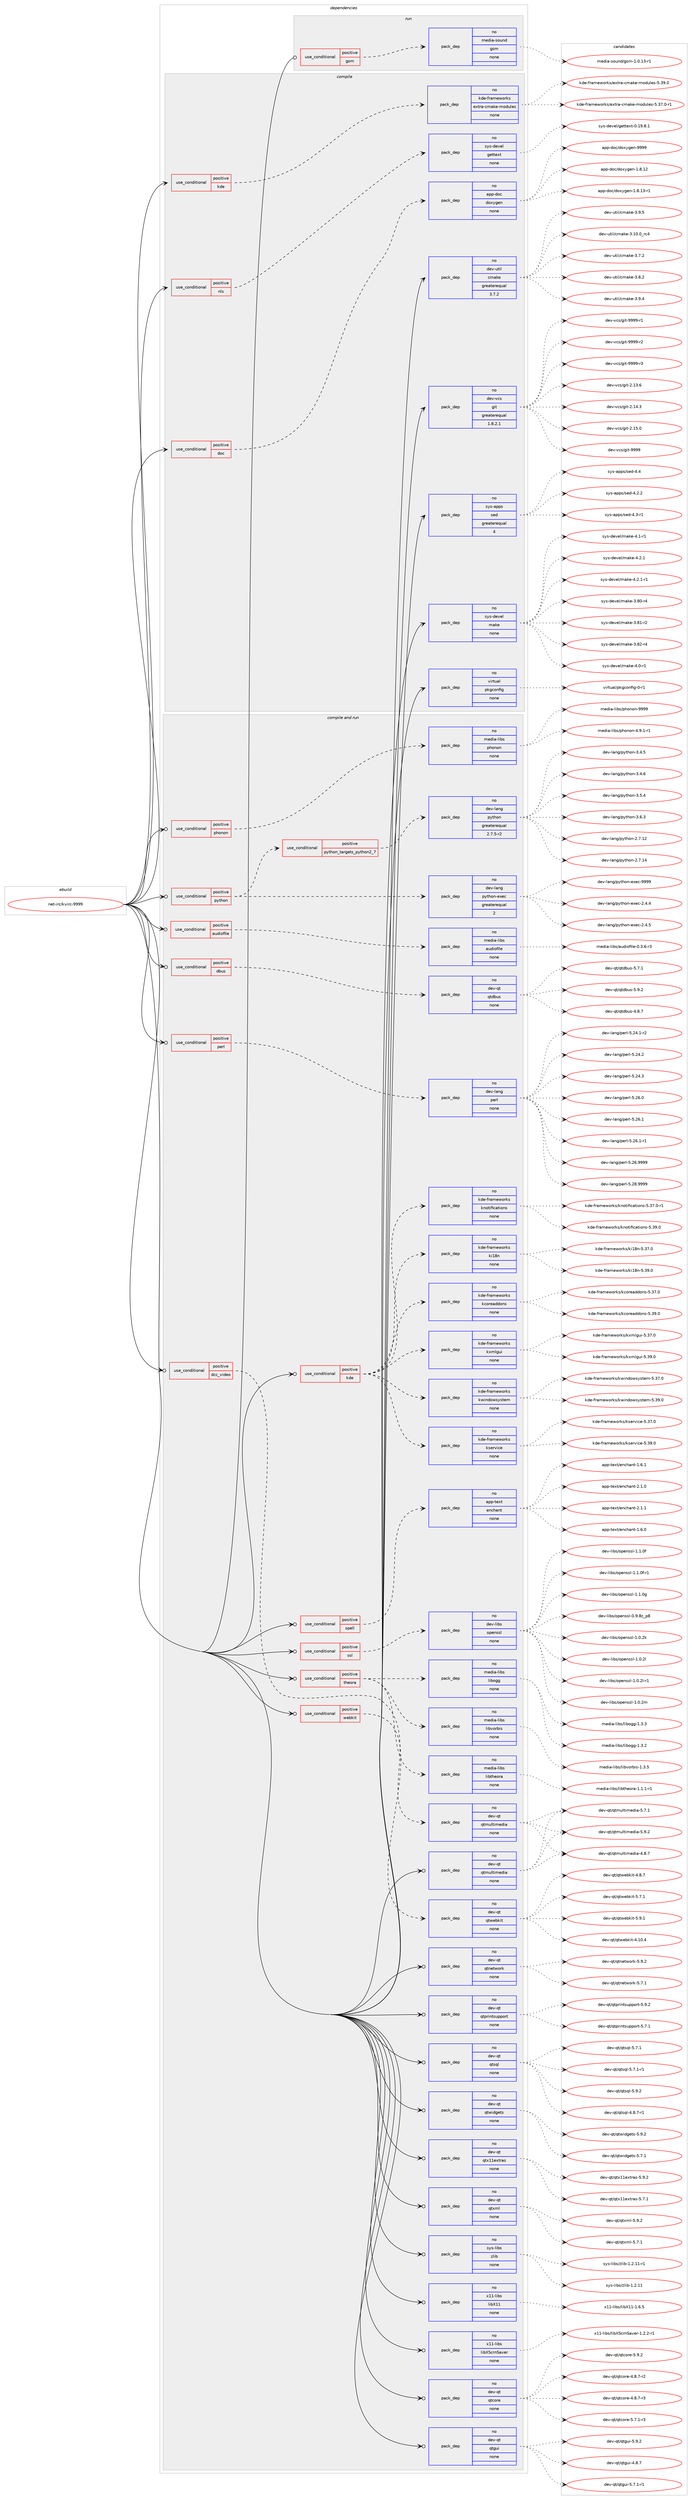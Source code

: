 digraph prolog {

# *************
# Graph options
# *************

newrank=true;
concentrate=true;
compound=true;
graph [rankdir=LR,fontname=Helvetica,fontsize=10,ranksep=1.5];#, ranksep=2.5, nodesep=0.2];
edge  [arrowhead=vee];
node  [fontname=Helvetica,fontsize=10];

# **********
# The ebuild
# **********

subgraph cluster_leftcol {
color=gray;
rank=same;
label=<<i>ebuild</i>>;
id [label="net-irc/kvirc-9999", color=red, width=4, href="../net-irc/kvirc-9999.svg"];
}

# ****************
# The dependencies
# ****************

subgraph cluster_midcol {
color=gray;
label=<<i>dependencies</i>>;
subgraph cluster_compile {
fillcolor="#eeeeee";
style=filled;
label=<<i>compile</i>>;
subgraph cond102523 {
dependency414585 [label=<<TABLE BORDER="0" CELLBORDER="1" CELLSPACING="0" CELLPADDING="4"><TR><TD ROWSPAN="3" CELLPADDING="10">use_conditional</TD></TR><TR><TD>positive</TD></TR><TR><TD>doc</TD></TR></TABLE>>, shape=none, color=red];
subgraph pack305174 {
dependency414586 [label=<<TABLE BORDER="0" CELLBORDER="1" CELLSPACING="0" CELLPADDING="4" WIDTH="220"><TR><TD ROWSPAN="6" CELLPADDING="30">pack_dep</TD></TR><TR><TD WIDTH="110">no</TD></TR><TR><TD>app-doc</TD></TR><TR><TD>doxygen</TD></TR><TR><TD>none</TD></TR><TR><TD></TD></TR></TABLE>>, shape=none, color=blue];
}
dependency414585:e -> dependency414586:w [weight=20,style="dashed",arrowhead="vee"];
}
id:e -> dependency414585:w [weight=20,style="solid",arrowhead="vee"];
subgraph cond102524 {
dependency414587 [label=<<TABLE BORDER="0" CELLBORDER="1" CELLSPACING="0" CELLPADDING="4"><TR><TD ROWSPAN="3" CELLPADDING="10">use_conditional</TD></TR><TR><TD>positive</TD></TR><TR><TD>kde</TD></TR></TABLE>>, shape=none, color=red];
subgraph pack305175 {
dependency414588 [label=<<TABLE BORDER="0" CELLBORDER="1" CELLSPACING="0" CELLPADDING="4" WIDTH="220"><TR><TD ROWSPAN="6" CELLPADDING="30">pack_dep</TD></TR><TR><TD WIDTH="110">no</TD></TR><TR><TD>kde-frameworks</TD></TR><TR><TD>extra-cmake-modules</TD></TR><TR><TD>none</TD></TR><TR><TD></TD></TR></TABLE>>, shape=none, color=blue];
}
dependency414587:e -> dependency414588:w [weight=20,style="dashed",arrowhead="vee"];
}
id:e -> dependency414587:w [weight=20,style="solid",arrowhead="vee"];
subgraph cond102525 {
dependency414589 [label=<<TABLE BORDER="0" CELLBORDER="1" CELLSPACING="0" CELLPADDING="4"><TR><TD ROWSPAN="3" CELLPADDING="10">use_conditional</TD></TR><TR><TD>positive</TD></TR><TR><TD>nls</TD></TR></TABLE>>, shape=none, color=red];
subgraph pack305176 {
dependency414590 [label=<<TABLE BORDER="0" CELLBORDER="1" CELLSPACING="0" CELLPADDING="4" WIDTH="220"><TR><TD ROWSPAN="6" CELLPADDING="30">pack_dep</TD></TR><TR><TD WIDTH="110">no</TD></TR><TR><TD>sys-devel</TD></TR><TR><TD>gettext</TD></TR><TR><TD>none</TD></TR><TR><TD></TD></TR></TABLE>>, shape=none, color=blue];
}
dependency414589:e -> dependency414590:w [weight=20,style="dashed",arrowhead="vee"];
}
id:e -> dependency414589:w [weight=20,style="solid",arrowhead="vee"];
subgraph pack305177 {
dependency414591 [label=<<TABLE BORDER="0" CELLBORDER="1" CELLSPACING="0" CELLPADDING="4" WIDTH="220"><TR><TD ROWSPAN="6" CELLPADDING="30">pack_dep</TD></TR><TR><TD WIDTH="110">no</TD></TR><TR><TD>dev-util</TD></TR><TR><TD>cmake</TD></TR><TR><TD>greaterequal</TD></TR><TR><TD>3.7.2</TD></TR></TABLE>>, shape=none, color=blue];
}
id:e -> dependency414591:w [weight=20,style="solid",arrowhead="vee"];
subgraph pack305178 {
dependency414592 [label=<<TABLE BORDER="0" CELLBORDER="1" CELLSPACING="0" CELLPADDING="4" WIDTH="220"><TR><TD ROWSPAN="6" CELLPADDING="30">pack_dep</TD></TR><TR><TD WIDTH="110">no</TD></TR><TR><TD>dev-vcs</TD></TR><TR><TD>git</TD></TR><TR><TD>greaterequal</TD></TR><TR><TD>1.8.2.1</TD></TR></TABLE>>, shape=none, color=blue];
}
id:e -> dependency414592:w [weight=20,style="solid",arrowhead="vee"];
subgraph pack305179 {
dependency414593 [label=<<TABLE BORDER="0" CELLBORDER="1" CELLSPACING="0" CELLPADDING="4" WIDTH="220"><TR><TD ROWSPAN="6" CELLPADDING="30">pack_dep</TD></TR><TR><TD WIDTH="110">no</TD></TR><TR><TD>sys-apps</TD></TR><TR><TD>sed</TD></TR><TR><TD>greaterequal</TD></TR><TR><TD>4</TD></TR></TABLE>>, shape=none, color=blue];
}
id:e -> dependency414593:w [weight=20,style="solid",arrowhead="vee"];
subgraph pack305180 {
dependency414594 [label=<<TABLE BORDER="0" CELLBORDER="1" CELLSPACING="0" CELLPADDING="4" WIDTH="220"><TR><TD ROWSPAN="6" CELLPADDING="30">pack_dep</TD></TR><TR><TD WIDTH="110">no</TD></TR><TR><TD>sys-devel</TD></TR><TR><TD>make</TD></TR><TR><TD>none</TD></TR><TR><TD></TD></TR></TABLE>>, shape=none, color=blue];
}
id:e -> dependency414594:w [weight=20,style="solid",arrowhead="vee"];
subgraph pack305181 {
dependency414595 [label=<<TABLE BORDER="0" CELLBORDER="1" CELLSPACING="0" CELLPADDING="4" WIDTH="220"><TR><TD ROWSPAN="6" CELLPADDING="30">pack_dep</TD></TR><TR><TD WIDTH="110">no</TD></TR><TR><TD>virtual</TD></TR><TR><TD>pkgconfig</TD></TR><TR><TD>none</TD></TR><TR><TD></TD></TR></TABLE>>, shape=none, color=blue];
}
id:e -> dependency414595:w [weight=20,style="solid",arrowhead="vee"];
}
subgraph cluster_compileandrun {
fillcolor="#eeeeee";
style=filled;
label=<<i>compile and run</i>>;
subgraph cond102526 {
dependency414596 [label=<<TABLE BORDER="0" CELLBORDER="1" CELLSPACING="0" CELLPADDING="4"><TR><TD ROWSPAN="3" CELLPADDING="10">use_conditional</TD></TR><TR><TD>positive</TD></TR><TR><TD>audiofile</TD></TR></TABLE>>, shape=none, color=red];
subgraph pack305182 {
dependency414597 [label=<<TABLE BORDER="0" CELLBORDER="1" CELLSPACING="0" CELLPADDING="4" WIDTH="220"><TR><TD ROWSPAN="6" CELLPADDING="30">pack_dep</TD></TR><TR><TD WIDTH="110">no</TD></TR><TR><TD>media-libs</TD></TR><TR><TD>audiofile</TD></TR><TR><TD>none</TD></TR><TR><TD></TD></TR></TABLE>>, shape=none, color=blue];
}
dependency414596:e -> dependency414597:w [weight=20,style="dashed",arrowhead="vee"];
}
id:e -> dependency414596:w [weight=20,style="solid",arrowhead="odotvee"];
subgraph cond102527 {
dependency414598 [label=<<TABLE BORDER="0" CELLBORDER="1" CELLSPACING="0" CELLPADDING="4"><TR><TD ROWSPAN="3" CELLPADDING="10">use_conditional</TD></TR><TR><TD>positive</TD></TR><TR><TD>dbus</TD></TR></TABLE>>, shape=none, color=red];
subgraph pack305183 {
dependency414599 [label=<<TABLE BORDER="0" CELLBORDER="1" CELLSPACING="0" CELLPADDING="4" WIDTH="220"><TR><TD ROWSPAN="6" CELLPADDING="30">pack_dep</TD></TR><TR><TD WIDTH="110">no</TD></TR><TR><TD>dev-qt</TD></TR><TR><TD>qtdbus</TD></TR><TR><TD>none</TD></TR><TR><TD></TD></TR></TABLE>>, shape=none, color=blue];
}
dependency414598:e -> dependency414599:w [weight=20,style="dashed",arrowhead="vee"];
}
id:e -> dependency414598:w [weight=20,style="solid",arrowhead="odotvee"];
subgraph cond102528 {
dependency414600 [label=<<TABLE BORDER="0" CELLBORDER="1" CELLSPACING="0" CELLPADDING="4"><TR><TD ROWSPAN="3" CELLPADDING="10">use_conditional</TD></TR><TR><TD>positive</TD></TR><TR><TD>dcc_video</TD></TR></TABLE>>, shape=none, color=red];
subgraph pack305184 {
dependency414601 [label=<<TABLE BORDER="0" CELLBORDER="1" CELLSPACING="0" CELLPADDING="4" WIDTH="220"><TR><TD ROWSPAN="6" CELLPADDING="30">pack_dep</TD></TR><TR><TD WIDTH="110">no</TD></TR><TR><TD>dev-qt</TD></TR><TR><TD>qtmultimedia</TD></TR><TR><TD>none</TD></TR><TR><TD></TD></TR></TABLE>>, shape=none, color=blue];
}
dependency414600:e -> dependency414601:w [weight=20,style="dashed",arrowhead="vee"];
}
id:e -> dependency414600:w [weight=20,style="solid",arrowhead="odotvee"];
subgraph cond102529 {
dependency414602 [label=<<TABLE BORDER="0" CELLBORDER="1" CELLSPACING="0" CELLPADDING="4"><TR><TD ROWSPAN="3" CELLPADDING="10">use_conditional</TD></TR><TR><TD>positive</TD></TR><TR><TD>kde</TD></TR></TABLE>>, shape=none, color=red];
subgraph pack305185 {
dependency414603 [label=<<TABLE BORDER="0" CELLBORDER="1" CELLSPACING="0" CELLPADDING="4" WIDTH="220"><TR><TD ROWSPAN="6" CELLPADDING="30">pack_dep</TD></TR><TR><TD WIDTH="110">no</TD></TR><TR><TD>kde-frameworks</TD></TR><TR><TD>kcoreaddons</TD></TR><TR><TD>none</TD></TR><TR><TD></TD></TR></TABLE>>, shape=none, color=blue];
}
dependency414602:e -> dependency414603:w [weight=20,style="dashed",arrowhead="vee"];
subgraph pack305186 {
dependency414604 [label=<<TABLE BORDER="0" CELLBORDER="1" CELLSPACING="0" CELLPADDING="4" WIDTH="220"><TR><TD ROWSPAN="6" CELLPADDING="30">pack_dep</TD></TR><TR><TD WIDTH="110">no</TD></TR><TR><TD>kde-frameworks</TD></TR><TR><TD>ki18n</TD></TR><TR><TD>none</TD></TR><TR><TD></TD></TR></TABLE>>, shape=none, color=blue];
}
dependency414602:e -> dependency414604:w [weight=20,style="dashed",arrowhead="vee"];
subgraph pack305187 {
dependency414605 [label=<<TABLE BORDER="0" CELLBORDER="1" CELLSPACING="0" CELLPADDING="4" WIDTH="220"><TR><TD ROWSPAN="6" CELLPADDING="30">pack_dep</TD></TR><TR><TD WIDTH="110">no</TD></TR><TR><TD>kde-frameworks</TD></TR><TR><TD>knotifications</TD></TR><TR><TD>none</TD></TR><TR><TD></TD></TR></TABLE>>, shape=none, color=blue];
}
dependency414602:e -> dependency414605:w [weight=20,style="dashed",arrowhead="vee"];
subgraph pack305188 {
dependency414606 [label=<<TABLE BORDER="0" CELLBORDER="1" CELLSPACING="0" CELLPADDING="4" WIDTH="220"><TR><TD ROWSPAN="6" CELLPADDING="30">pack_dep</TD></TR><TR><TD WIDTH="110">no</TD></TR><TR><TD>kde-frameworks</TD></TR><TR><TD>kservice</TD></TR><TR><TD>none</TD></TR><TR><TD></TD></TR></TABLE>>, shape=none, color=blue];
}
dependency414602:e -> dependency414606:w [weight=20,style="dashed",arrowhead="vee"];
subgraph pack305189 {
dependency414607 [label=<<TABLE BORDER="0" CELLBORDER="1" CELLSPACING="0" CELLPADDING="4" WIDTH="220"><TR><TD ROWSPAN="6" CELLPADDING="30">pack_dep</TD></TR><TR><TD WIDTH="110">no</TD></TR><TR><TD>kde-frameworks</TD></TR><TR><TD>kwindowsystem</TD></TR><TR><TD>none</TD></TR><TR><TD></TD></TR></TABLE>>, shape=none, color=blue];
}
dependency414602:e -> dependency414607:w [weight=20,style="dashed",arrowhead="vee"];
subgraph pack305190 {
dependency414608 [label=<<TABLE BORDER="0" CELLBORDER="1" CELLSPACING="0" CELLPADDING="4" WIDTH="220"><TR><TD ROWSPAN="6" CELLPADDING="30">pack_dep</TD></TR><TR><TD WIDTH="110">no</TD></TR><TR><TD>kde-frameworks</TD></TR><TR><TD>kxmlgui</TD></TR><TR><TD>none</TD></TR><TR><TD></TD></TR></TABLE>>, shape=none, color=blue];
}
dependency414602:e -> dependency414608:w [weight=20,style="dashed",arrowhead="vee"];
}
id:e -> dependency414602:w [weight=20,style="solid",arrowhead="odotvee"];
subgraph cond102530 {
dependency414609 [label=<<TABLE BORDER="0" CELLBORDER="1" CELLSPACING="0" CELLPADDING="4"><TR><TD ROWSPAN="3" CELLPADDING="10">use_conditional</TD></TR><TR><TD>positive</TD></TR><TR><TD>perl</TD></TR></TABLE>>, shape=none, color=red];
subgraph pack305191 {
dependency414610 [label=<<TABLE BORDER="0" CELLBORDER="1" CELLSPACING="0" CELLPADDING="4" WIDTH="220"><TR><TD ROWSPAN="6" CELLPADDING="30">pack_dep</TD></TR><TR><TD WIDTH="110">no</TD></TR><TR><TD>dev-lang</TD></TR><TR><TD>perl</TD></TR><TR><TD>none</TD></TR><TR><TD></TD></TR></TABLE>>, shape=none, color=blue];
}
dependency414609:e -> dependency414610:w [weight=20,style="dashed",arrowhead="vee"];
}
id:e -> dependency414609:w [weight=20,style="solid",arrowhead="odotvee"];
subgraph cond102531 {
dependency414611 [label=<<TABLE BORDER="0" CELLBORDER="1" CELLSPACING="0" CELLPADDING="4"><TR><TD ROWSPAN="3" CELLPADDING="10">use_conditional</TD></TR><TR><TD>positive</TD></TR><TR><TD>phonon</TD></TR></TABLE>>, shape=none, color=red];
subgraph pack305192 {
dependency414612 [label=<<TABLE BORDER="0" CELLBORDER="1" CELLSPACING="0" CELLPADDING="4" WIDTH="220"><TR><TD ROWSPAN="6" CELLPADDING="30">pack_dep</TD></TR><TR><TD WIDTH="110">no</TD></TR><TR><TD>media-libs</TD></TR><TR><TD>phonon</TD></TR><TR><TD>none</TD></TR><TR><TD></TD></TR></TABLE>>, shape=none, color=blue];
}
dependency414611:e -> dependency414612:w [weight=20,style="dashed",arrowhead="vee"];
}
id:e -> dependency414611:w [weight=20,style="solid",arrowhead="odotvee"];
subgraph cond102532 {
dependency414613 [label=<<TABLE BORDER="0" CELLBORDER="1" CELLSPACING="0" CELLPADDING="4"><TR><TD ROWSPAN="3" CELLPADDING="10">use_conditional</TD></TR><TR><TD>positive</TD></TR><TR><TD>python</TD></TR></TABLE>>, shape=none, color=red];
subgraph cond102533 {
dependency414614 [label=<<TABLE BORDER="0" CELLBORDER="1" CELLSPACING="0" CELLPADDING="4"><TR><TD ROWSPAN="3" CELLPADDING="10">use_conditional</TD></TR><TR><TD>positive</TD></TR><TR><TD>python_targets_python2_7</TD></TR></TABLE>>, shape=none, color=red];
subgraph pack305193 {
dependency414615 [label=<<TABLE BORDER="0" CELLBORDER="1" CELLSPACING="0" CELLPADDING="4" WIDTH="220"><TR><TD ROWSPAN="6" CELLPADDING="30">pack_dep</TD></TR><TR><TD WIDTH="110">no</TD></TR><TR><TD>dev-lang</TD></TR><TR><TD>python</TD></TR><TR><TD>greaterequal</TD></TR><TR><TD>2.7.5-r2</TD></TR></TABLE>>, shape=none, color=blue];
}
dependency414614:e -> dependency414615:w [weight=20,style="dashed",arrowhead="vee"];
}
dependency414613:e -> dependency414614:w [weight=20,style="dashed",arrowhead="vee"];
subgraph pack305194 {
dependency414616 [label=<<TABLE BORDER="0" CELLBORDER="1" CELLSPACING="0" CELLPADDING="4" WIDTH="220"><TR><TD ROWSPAN="6" CELLPADDING="30">pack_dep</TD></TR><TR><TD WIDTH="110">no</TD></TR><TR><TD>dev-lang</TD></TR><TR><TD>python-exec</TD></TR><TR><TD>greaterequal</TD></TR><TR><TD>2</TD></TR></TABLE>>, shape=none, color=blue];
}
dependency414613:e -> dependency414616:w [weight=20,style="dashed",arrowhead="vee"];
}
id:e -> dependency414613:w [weight=20,style="solid",arrowhead="odotvee"];
subgraph cond102534 {
dependency414617 [label=<<TABLE BORDER="0" CELLBORDER="1" CELLSPACING="0" CELLPADDING="4"><TR><TD ROWSPAN="3" CELLPADDING="10">use_conditional</TD></TR><TR><TD>positive</TD></TR><TR><TD>spell</TD></TR></TABLE>>, shape=none, color=red];
subgraph pack305195 {
dependency414618 [label=<<TABLE BORDER="0" CELLBORDER="1" CELLSPACING="0" CELLPADDING="4" WIDTH="220"><TR><TD ROWSPAN="6" CELLPADDING="30">pack_dep</TD></TR><TR><TD WIDTH="110">no</TD></TR><TR><TD>app-text</TD></TR><TR><TD>enchant</TD></TR><TR><TD>none</TD></TR><TR><TD></TD></TR></TABLE>>, shape=none, color=blue];
}
dependency414617:e -> dependency414618:w [weight=20,style="dashed",arrowhead="vee"];
}
id:e -> dependency414617:w [weight=20,style="solid",arrowhead="odotvee"];
subgraph cond102535 {
dependency414619 [label=<<TABLE BORDER="0" CELLBORDER="1" CELLSPACING="0" CELLPADDING="4"><TR><TD ROWSPAN="3" CELLPADDING="10">use_conditional</TD></TR><TR><TD>positive</TD></TR><TR><TD>ssl</TD></TR></TABLE>>, shape=none, color=red];
subgraph pack305196 {
dependency414620 [label=<<TABLE BORDER="0" CELLBORDER="1" CELLSPACING="0" CELLPADDING="4" WIDTH="220"><TR><TD ROWSPAN="6" CELLPADDING="30">pack_dep</TD></TR><TR><TD WIDTH="110">no</TD></TR><TR><TD>dev-libs</TD></TR><TR><TD>openssl</TD></TR><TR><TD>none</TD></TR><TR><TD></TD></TR></TABLE>>, shape=none, color=blue];
}
dependency414619:e -> dependency414620:w [weight=20,style="dashed",arrowhead="vee"];
}
id:e -> dependency414619:w [weight=20,style="solid",arrowhead="odotvee"];
subgraph cond102536 {
dependency414621 [label=<<TABLE BORDER="0" CELLBORDER="1" CELLSPACING="0" CELLPADDING="4"><TR><TD ROWSPAN="3" CELLPADDING="10">use_conditional</TD></TR><TR><TD>positive</TD></TR><TR><TD>theora</TD></TR></TABLE>>, shape=none, color=red];
subgraph pack305197 {
dependency414622 [label=<<TABLE BORDER="0" CELLBORDER="1" CELLSPACING="0" CELLPADDING="4" WIDTH="220"><TR><TD ROWSPAN="6" CELLPADDING="30">pack_dep</TD></TR><TR><TD WIDTH="110">no</TD></TR><TR><TD>media-libs</TD></TR><TR><TD>libogg</TD></TR><TR><TD>none</TD></TR><TR><TD></TD></TR></TABLE>>, shape=none, color=blue];
}
dependency414621:e -> dependency414622:w [weight=20,style="dashed",arrowhead="vee"];
subgraph pack305198 {
dependency414623 [label=<<TABLE BORDER="0" CELLBORDER="1" CELLSPACING="0" CELLPADDING="4" WIDTH="220"><TR><TD ROWSPAN="6" CELLPADDING="30">pack_dep</TD></TR><TR><TD WIDTH="110">no</TD></TR><TR><TD>media-libs</TD></TR><TR><TD>libtheora</TD></TR><TR><TD>none</TD></TR><TR><TD></TD></TR></TABLE>>, shape=none, color=blue];
}
dependency414621:e -> dependency414623:w [weight=20,style="dashed",arrowhead="vee"];
subgraph pack305199 {
dependency414624 [label=<<TABLE BORDER="0" CELLBORDER="1" CELLSPACING="0" CELLPADDING="4" WIDTH="220"><TR><TD ROWSPAN="6" CELLPADDING="30">pack_dep</TD></TR><TR><TD WIDTH="110">no</TD></TR><TR><TD>media-libs</TD></TR><TR><TD>libvorbis</TD></TR><TR><TD>none</TD></TR><TR><TD></TD></TR></TABLE>>, shape=none, color=blue];
}
dependency414621:e -> dependency414624:w [weight=20,style="dashed",arrowhead="vee"];
}
id:e -> dependency414621:w [weight=20,style="solid",arrowhead="odotvee"];
subgraph cond102537 {
dependency414625 [label=<<TABLE BORDER="0" CELLBORDER="1" CELLSPACING="0" CELLPADDING="4"><TR><TD ROWSPAN="3" CELLPADDING="10">use_conditional</TD></TR><TR><TD>positive</TD></TR><TR><TD>webkit</TD></TR></TABLE>>, shape=none, color=red];
subgraph pack305200 {
dependency414626 [label=<<TABLE BORDER="0" CELLBORDER="1" CELLSPACING="0" CELLPADDING="4" WIDTH="220"><TR><TD ROWSPAN="6" CELLPADDING="30">pack_dep</TD></TR><TR><TD WIDTH="110">no</TD></TR><TR><TD>dev-qt</TD></TR><TR><TD>qtwebkit</TD></TR><TR><TD>none</TD></TR><TR><TD></TD></TR></TABLE>>, shape=none, color=blue];
}
dependency414625:e -> dependency414626:w [weight=20,style="dashed",arrowhead="vee"];
}
id:e -> dependency414625:w [weight=20,style="solid",arrowhead="odotvee"];
subgraph pack305201 {
dependency414627 [label=<<TABLE BORDER="0" CELLBORDER="1" CELLSPACING="0" CELLPADDING="4" WIDTH="220"><TR><TD ROWSPAN="6" CELLPADDING="30">pack_dep</TD></TR><TR><TD WIDTH="110">no</TD></TR><TR><TD>dev-qt</TD></TR><TR><TD>qtcore</TD></TR><TR><TD>none</TD></TR><TR><TD></TD></TR></TABLE>>, shape=none, color=blue];
}
id:e -> dependency414627:w [weight=20,style="solid",arrowhead="odotvee"];
subgraph pack305202 {
dependency414628 [label=<<TABLE BORDER="0" CELLBORDER="1" CELLSPACING="0" CELLPADDING="4" WIDTH="220"><TR><TD ROWSPAN="6" CELLPADDING="30">pack_dep</TD></TR><TR><TD WIDTH="110">no</TD></TR><TR><TD>dev-qt</TD></TR><TR><TD>qtgui</TD></TR><TR><TD>none</TD></TR><TR><TD></TD></TR></TABLE>>, shape=none, color=blue];
}
id:e -> dependency414628:w [weight=20,style="solid",arrowhead="odotvee"];
subgraph pack305203 {
dependency414629 [label=<<TABLE BORDER="0" CELLBORDER="1" CELLSPACING="0" CELLPADDING="4" WIDTH="220"><TR><TD ROWSPAN="6" CELLPADDING="30">pack_dep</TD></TR><TR><TD WIDTH="110">no</TD></TR><TR><TD>dev-qt</TD></TR><TR><TD>qtmultimedia</TD></TR><TR><TD>none</TD></TR><TR><TD></TD></TR></TABLE>>, shape=none, color=blue];
}
id:e -> dependency414629:w [weight=20,style="solid",arrowhead="odotvee"];
subgraph pack305204 {
dependency414630 [label=<<TABLE BORDER="0" CELLBORDER="1" CELLSPACING="0" CELLPADDING="4" WIDTH="220"><TR><TD ROWSPAN="6" CELLPADDING="30">pack_dep</TD></TR><TR><TD WIDTH="110">no</TD></TR><TR><TD>dev-qt</TD></TR><TR><TD>qtnetwork</TD></TR><TR><TD>none</TD></TR><TR><TD></TD></TR></TABLE>>, shape=none, color=blue];
}
id:e -> dependency414630:w [weight=20,style="solid",arrowhead="odotvee"];
subgraph pack305205 {
dependency414631 [label=<<TABLE BORDER="0" CELLBORDER="1" CELLSPACING="0" CELLPADDING="4" WIDTH="220"><TR><TD ROWSPAN="6" CELLPADDING="30">pack_dep</TD></TR><TR><TD WIDTH="110">no</TD></TR><TR><TD>dev-qt</TD></TR><TR><TD>qtprintsupport</TD></TR><TR><TD>none</TD></TR><TR><TD></TD></TR></TABLE>>, shape=none, color=blue];
}
id:e -> dependency414631:w [weight=20,style="solid",arrowhead="odotvee"];
subgraph pack305206 {
dependency414632 [label=<<TABLE BORDER="0" CELLBORDER="1" CELLSPACING="0" CELLPADDING="4" WIDTH="220"><TR><TD ROWSPAN="6" CELLPADDING="30">pack_dep</TD></TR><TR><TD WIDTH="110">no</TD></TR><TR><TD>dev-qt</TD></TR><TR><TD>qtsql</TD></TR><TR><TD>none</TD></TR><TR><TD></TD></TR></TABLE>>, shape=none, color=blue];
}
id:e -> dependency414632:w [weight=20,style="solid",arrowhead="odotvee"];
subgraph pack305207 {
dependency414633 [label=<<TABLE BORDER="0" CELLBORDER="1" CELLSPACING="0" CELLPADDING="4" WIDTH="220"><TR><TD ROWSPAN="6" CELLPADDING="30">pack_dep</TD></TR><TR><TD WIDTH="110">no</TD></TR><TR><TD>dev-qt</TD></TR><TR><TD>qtwidgets</TD></TR><TR><TD>none</TD></TR><TR><TD></TD></TR></TABLE>>, shape=none, color=blue];
}
id:e -> dependency414633:w [weight=20,style="solid",arrowhead="odotvee"];
subgraph pack305208 {
dependency414634 [label=<<TABLE BORDER="0" CELLBORDER="1" CELLSPACING="0" CELLPADDING="4" WIDTH="220"><TR><TD ROWSPAN="6" CELLPADDING="30">pack_dep</TD></TR><TR><TD WIDTH="110">no</TD></TR><TR><TD>dev-qt</TD></TR><TR><TD>qtx11extras</TD></TR><TR><TD>none</TD></TR><TR><TD></TD></TR></TABLE>>, shape=none, color=blue];
}
id:e -> dependency414634:w [weight=20,style="solid",arrowhead="odotvee"];
subgraph pack305209 {
dependency414635 [label=<<TABLE BORDER="0" CELLBORDER="1" CELLSPACING="0" CELLPADDING="4" WIDTH="220"><TR><TD ROWSPAN="6" CELLPADDING="30">pack_dep</TD></TR><TR><TD WIDTH="110">no</TD></TR><TR><TD>dev-qt</TD></TR><TR><TD>qtxml</TD></TR><TR><TD>none</TD></TR><TR><TD></TD></TR></TABLE>>, shape=none, color=blue];
}
id:e -> dependency414635:w [weight=20,style="solid",arrowhead="odotvee"];
subgraph pack305210 {
dependency414636 [label=<<TABLE BORDER="0" CELLBORDER="1" CELLSPACING="0" CELLPADDING="4" WIDTH="220"><TR><TD ROWSPAN="6" CELLPADDING="30">pack_dep</TD></TR><TR><TD WIDTH="110">no</TD></TR><TR><TD>sys-libs</TD></TR><TR><TD>zlib</TD></TR><TR><TD>none</TD></TR><TR><TD></TD></TR></TABLE>>, shape=none, color=blue];
}
id:e -> dependency414636:w [weight=20,style="solid",arrowhead="odotvee"];
subgraph pack305211 {
dependency414637 [label=<<TABLE BORDER="0" CELLBORDER="1" CELLSPACING="0" CELLPADDING="4" WIDTH="220"><TR><TD ROWSPAN="6" CELLPADDING="30">pack_dep</TD></TR><TR><TD WIDTH="110">no</TD></TR><TR><TD>x11-libs</TD></TR><TR><TD>libX11</TD></TR><TR><TD>none</TD></TR><TR><TD></TD></TR></TABLE>>, shape=none, color=blue];
}
id:e -> dependency414637:w [weight=20,style="solid",arrowhead="odotvee"];
subgraph pack305212 {
dependency414638 [label=<<TABLE BORDER="0" CELLBORDER="1" CELLSPACING="0" CELLPADDING="4" WIDTH="220"><TR><TD ROWSPAN="6" CELLPADDING="30">pack_dep</TD></TR><TR><TD WIDTH="110">no</TD></TR><TR><TD>x11-libs</TD></TR><TR><TD>libXScrnSaver</TD></TR><TR><TD>none</TD></TR><TR><TD></TD></TR></TABLE>>, shape=none, color=blue];
}
id:e -> dependency414638:w [weight=20,style="solid",arrowhead="odotvee"];
}
subgraph cluster_run {
fillcolor="#eeeeee";
style=filled;
label=<<i>run</i>>;
subgraph cond102538 {
dependency414639 [label=<<TABLE BORDER="0" CELLBORDER="1" CELLSPACING="0" CELLPADDING="4"><TR><TD ROWSPAN="3" CELLPADDING="10">use_conditional</TD></TR><TR><TD>positive</TD></TR><TR><TD>gsm</TD></TR></TABLE>>, shape=none, color=red];
subgraph pack305213 {
dependency414640 [label=<<TABLE BORDER="0" CELLBORDER="1" CELLSPACING="0" CELLPADDING="4" WIDTH="220"><TR><TD ROWSPAN="6" CELLPADDING="30">pack_dep</TD></TR><TR><TD WIDTH="110">no</TD></TR><TR><TD>media-sound</TD></TR><TR><TD>gsm</TD></TR><TR><TD>none</TD></TR><TR><TD></TD></TR></TABLE>>, shape=none, color=blue];
}
dependency414639:e -> dependency414640:w [weight=20,style="dashed",arrowhead="vee"];
}
id:e -> dependency414639:w [weight=20,style="solid",arrowhead="odot"];
}
}

# **************
# The candidates
# **************

subgraph cluster_choices {
rank=same;
color=gray;
label=<<i>candidates</i>>;

subgraph choice305174 {
color=black;
nodesep=1;
choice9711211245100111994710011112012110310111045494656464950 [label="app-doc/doxygen-1.8.12", color=red, width=4,href="../app-doc/doxygen-1.8.12.svg"];
choice97112112451001119947100111120121103101110454946564649514511449 [label="app-doc/doxygen-1.8.13-r1", color=red, width=4,href="../app-doc/doxygen-1.8.13-r1.svg"];
choice971121124510011199471001111201211031011104557575757 [label="app-doc/doxygen-9999", color=red, width=4,href="../app-doc/doxygen-9999.svg"];
dependency414586:e -> choice9711211245100111994710011112012110310111045494656464950:w [style=dotted,weight="100"];
dependency414586:e -> choice97112112451001119947100111120121103101110454946564649514511449:w [style=dotted,weight="100"];
dependency414586:e -> choice971121124510011199471001111201211031011104557575757:w [style=dotted,weight="100"];
}
subgraph choice305175 {
color=black;
nodesep=1;
choice1071001014510211497109101119111114107115471011201161149745991099710710145109111100117108101115455346515546484511449 [label="kde-frameworks/extra-cmake-modules-5.37.0-r1", color=red, width=4,href="../kde-frameworks/extra-cmake-modules-5.37.0-r1.svg"];
choice107100101451021149710910111911111410711547101120116114974599109971071014510911110011710810111545534651574648 [label="kde-frameworks/extra-cmake-modules-5.39.0", color=red, width=4,href="../kde-frameworks/extra-cmake-modules-5.39.0.svg"];
dependency414588:e -> choice1071001014510211497109101119111114107115471011201161149745991099710710145109111100117108101115455346515546484511449:w [style=dotted,weight="100"];
dependency414588:e -> choice107100101451021149710910111911111410711547101120116114974599109971071014510911110011710810111545534651574648:w [style=dotted,weight="100"];
}
subgraph choice305176 {
color=black;
nodesep=1;
choice1151211154510010111810110847103101116116101120116454846495746564649 [label="sys-devel/gettext-0.19.8.1", color=red, width=4,href="../sys-devel/gettext-0.19.8.1.svg"];
dependency414590:e -> choice1151211154510010111810110847103101116116101120116454846495746564649:w [style=dotted,weight="100"];
}
subgraph choice305177 {
color=black;
nodesep=1;
choice1001011184511711610510847991099710710145514649484648951149952 [label="dev-util/cmake-3.10.0_rc4", color=red, width=4,href="../dev-util/cmake-3.10.0_rc4.svg"];
choice10010111845117116105108479910997107101455146554650 [label="dev-util/cmake-3.7.2", color=red, width=4,href="../dev-util/cmake-3.7.2.svg"];
choice10010111845117116105108479910997107101455146564650 [label="dev-util/cmake-3.8.2", color=red, width=4,href="../dev-util/cmake-3.8.2.svg"];
choice10010111845117116105108479910997107101455146574652 [label="dev-util/cmake-3.9.4", color=red, width=4,href="../dev-util/cmake-3.9.4.svg"];
choice10010111845117116105108479910997107101455146574653 [label="dev-util/cmake-3.9.5", color=red, width=4,href="../dev-util/cmake-3.9.5.svg"];
dependency414591:e -> choice1001011184511711610510847991099710710145514649484648951149952:w [style=dotted,weight="100"];
dependency414591:e -> choice10010111845117116105108479910997107101455146554650:w [style=dotted,weight="100"];
dependency414591:e -> choice10010111845117116105108479910997107101455146564650:w [style=dotted,weight="100"];
dependency414591:e -> choice10010111845117116105108479910997107101455146574652:w [style=dotted,weight="100"];
dependency414591:e -> choice10010111845117116105108479910997107101455146574653:w [style=dotted,weight="100"];
}
subgraph choice305178 {
color=black;
nodesep=1;
choice10010111845118991154710310511645504649514654 [label="dev-vcs/git-2.13.6", color=red, width=4,href="../dev-vcs/git-2.13.6.svg"];
choice10010111845118991154710310511645504649524651 [label="dev-vcs/git-2.14.3", color=red, width=4,href="../dev-vcs/git-2.14.3.svg"];
choice10010111845118991154710310511645504649534648 [label="dev-vcs/git-2.15.0", color=red, width=4,href="../dev-vcs/git-2.15.0.svg"];
choice1001011184511899115471031051164557575757 [label="dev-vcs/git-9999", color=red, width=4,href="../dev-vcs/git-9999.svg"];
choice10010111845118991154710310511645575757574511449 [label="dev-vcs/git-9999-r1", color=red, width=4,href="../dev-vcs/git-9999-r1.svg"];
choice10010111845118991154710310511645575757574511450 [label="dev-vcs/git-9999-r2", color=red, width=4,href="../dev-vcs/git-9999-r2.svg"];
choice10010111845118991154710310511645575757574511451 [label="dev-vcs/git-9999-r3", color=red, width=4,href="../dev-vcs/git-9999-r3.svg"];
dependency414592:e -> choice10010111845118991154710310511645504649514654:w [style=dotted,weight="100"];
dependency414592:e -> choice10010111845118991154710310511645504649524651:w [style=dotted,weight="100"];
dependency414592:e -> choice10010111845118991154710310511645504649534648:w [style=dotted,weight="100"];
dependency414592:e -> choice1001011184511899115471031051164557575757:w [style=dotted,weight="100"];
dependency414592:e -> choice10010111845118991154710310511645575757574511449:w [style=dotted,weight="100"];
dependency414592:e -> choice10010111845118991154710310511645575757574511450:w [style=dotted,weight="100"];
dependency414592:e -> choice10010111845118991154710310511645575757574511451:w [style=dotted,weight="100"];
}
subgraph choice305179 {
color=black;
nodesep=1;
choice115121115459711211211547115101100455246504650 [label="sys-apps/sed-4.2.2", color=red, width=4,href="../sys-apps/sed-4.2.2.svg"];
choice115121115459711211211547115101100455246514511449 [label="sys-apps/sed-4.3-r1", color=red, width=4,href="../sys-apps/sed-4.3-r1.svg"];
choice11512111545971121121154711510110045524652 [label="sys-apps/sed-4.4", color=red, width=4,href="../sys-apps/sed-4.4.svg"];
dependency414593:e -> choice115121115459711211211547115101100455246504650:w [style=dotted,weight="100"];
dependency414593:e -> choice115121115459711211211547115101100455246514511449:w [style=dotted,weight="100"];
dependency414593:e -> choice11512111545971121121154711510110045524652:w [style=dotted,weight="100"];
}
subgraph choice305180 {
color=black;
nodesep=1;
choice11512111545100101118101108471099710710145514656484511452 [label="sys-devel/make-3.80-r4", color=red, width=4,href="../sys-devel/make-3.80-r4.svg"];
choice11512111545100101118101108471099710710145514656494511450 [label="sys-devel/make-3.81-r2", color=red, width=4,href="../sys-devel/make-3.81-r2.svg"];
choice11512111545100101118101108471099710710145514656504511452 [label="sys-devel/make-3.82-r4", color=red, width=4,href="../sys-devel/make-3.82-r4.svg"];
choice115121115451001011181011084710997107101455246484511449 [label="sys-devel/make-4.0-r1", color=red, width=4,href="../sys-devel/make-4.0-r1.svg"];
choice115121115451001011181011084710997107101455246494511449 [label="sys-devel/make-4.1-r1", color=red, width=4,href="../sys-devel/make-4.1-r1.svg"];
choice115121115451001011181011084710997107101455246504649 [label="sys-devel/make-4.2.1", color=red, width=4,href="../sys-devel/make-4.2.1.svg"];
choice1151211154510010111810110847109971071014552465046494511449 [label="sys-devel/make-4.2.1-r1", color=red, width=4,href="../sys-devel/make-4.2.1-r1.svg"];
dependency414594:e -> choice11512111545100101118101108471099710710145514656484511452:w [style=dotted,weight="100"];
dependency414594:e -> choice11512111545100101118101108471099710710145514656494511450:w [style=dotted,weight="100"];
dependency414594:e -> choice11512111545100101118101108471099710710145514656504511452:w [style=dotted,weight="100"];
dependency414594:e -> choice115121115451001011181011084710997107101455246484511449:w [style=dotted,weight="100"];
dependency414594:e -> choice115121115451001011181011084710997107101455246494511449:w [style=dotted,weight="100"];
dependency414594:e -> choice115121115451001011181011084710997107101455246504649:w [style=dotted,weight="100"];
dependency414594:e -> choice1151211154510010111810110847109971071014552465046494511449:w [style=dotted,weight="100"];
}
subgraph choice305181 {
color=black;
nodesep=1;
choice11810511411611797108471121071039911111010210510345484511449 [label="virtual/pkgconfig-0-r1", color=red, width=4,href="../virtual/pkgconfig-0-r1.svg"];
dependency414595:e -> choice11810511411611797108471121071039911111010210510345484511449:w [style=dotted,weight="100"];
}
subgraph choice305182 {
color=black;
nodesep=1;
choice10910110010597451081059811547971171001051111021051081014548465146544511451 [label="media-libs/audiofile-0.3.6-r3", color=red, width=4,href="../media-libs/audiofile-0.3.6-r3.svg"];
dependency414597:e -> choice10910110010597451081059811547971171001051111021051081014548465146544511451:w [style=dotted,weight="100"];
}
subgraph choice305183 {
color=black;
nodesep=1;
choice100101118451131164711311610098117115455246564655 [label="dev-qt/qtdbus-4.8.7", color=red, width=4,href="../dev-qt/qtdbus-4.8.7.svg"];
choice100101118451131164711311610098117115455346554649 [label="dev-qt/qtdbus-5.7.1", color=red, width=4,href="../dev-qt/qtdbus-5.7.1.svg"];
choice100101118451131164711311610098117115455346574650 [label="dev-qt/qtdbus-5.9.2", color=red, width=4,href="../dev-qt/qtdbus-5.9.2.svg"];
dependency414599:e -> choice100101118451131164711311610098117115455246564655:w [style=dotted,weight="100"];
dependency414599:e -> choice100101118451131164711311610098117115455346554649:w [style=dotted,weight="100"];
dependency414599:e -> choice100101118451131164711311610098117115455346574650:w [style=dotted,weight="100"];
}
subgraph choice305184 {
color=black;
nodesep=1;
choice100101118451131164711311610911710811610510910110010597455246564655 [label="dev-qt/qtmultimedia-4.8.7", color=red, width=4,href="../dev-qt/qtmultimedia-4.8.7.svg"];
choice100101118451131164711311610911710811610510910110010597455346554649 [label="dev-qt/qtmultimedia-5.7.1", color=red, width=4,href="../dev-qt/qtmultimedia-5.7.1.svg"];
choice100101118451131164711311610911710811610510910110010597455346574650 [label="dev-qt/qtmultimedia-5.9.2", color=red, width=4,href="../dev-qt/qtmultimedia-5.9.2.svg"];
dependency414601:e -> choice100101118451131164711311610911710811610510910110010597455246564655:w [style=dotted,weight="100"];
dependency414601:e -> choice100101118451131164711311610911710811610510910110010597455346554649:w [style=dotted,weight="100"];
dependency414601:e -> choice100101118451131164711311610911710811610510910110010597455346574650:w [style=dotted,weight="100"];
}
subgraph choice305185 {
color=black;
nodesep=1;
choice107100101451021149710910111911111410711547107991111141019710010011111011545534651554648 [label="kde-frameworks/kcoreaddons-5.37.0", color=red, width=4,href="../kde-frameworks/kcoreaddons-5.37.0.svg"];
choice107100101451021149710910111911111410711547107991111141019710010011111011545534651574648 [label="kde-frameworks/kcoreaddons-5.39.0", color=red, width=4,href="../kde-frameworks/kcoreaddons-5.39.0.svg"];
dependency414603:e -> choice107100101451021149710910111911111410711547107991111141019710010011111011545534651554648:w [style=dotted,weight="100"];
dependency414603:e -> choice107100101451021149710910111911111410711547107991111141019710010011111011545534651574648:w [style=dotted,weight="100"];
}
subgraph choice305186 {
color=black;
nodesep=1;
choice107100101451021149710910111911111410711547107105495611045534651554648 [label="kde-frameworks/ki18n-5.37.0", color=red, width=4,href="../kde-frameworks/ki18n-5.37.0.svg"];
choice107100101451021149710910111911111410711547107105495611045534651574648 [label="kde-frameworks/ki18n-5.39.0", color=red, width=4,href="../kde-frameworks/ki18n-5.39.0.svg"];
dependency414604:e -> choice107100101451021149710910111911111410711547107105495611045534651554648:w [style=dotted,weight="100"];
dependency414604:e -> choice107100101451021149710910111911111410711547107105495611045534651574648:w [style=dotted,weight="100"];
}
subgraph choice305187 {
color=black;
nodesep=1;
choice1071001014510211497109101119111114107115471071101111161051021059997116105111110115455346515546484511449 [label="kde-frameworks/knotifications-5.37.0-r1", color=red, width=4,href="../kde-frameworks/knotifications-5.37.0-r1.svg"];
choice107100101451021149710910111911111410711547107110111116105102105999711610511111011545534651574648 [label="kde-frameworks/knotifications-5.39.0", color=red, width=4,href="../kde-frameworks/knotifications-5.39.0.svg"];
dependency414605:e -> choice1071001014510211497109101119111114107115471071101111161051021059997116105111110115455346515546484511449:w [style=dotted,weight="100"];
dependency414605:e -> choice107100101451021149710910111911111410711547107110111116105102105999711610511111011545534651574648:w [style=dotted,weight="100"];
}
subgraph choice305188 {
color=black;
nodesep=1;
choice1071001014510211497109101119111114107115471071151011141181059910145534651554648 [label="kde-frameworks/kservice-5.37.0", color=red, width=4,href="../kde-frameworks/kservice-5.37.0.svg"];
choice1071001014510211497109101119111114107115471071151011141181059910145534651574648 [label="kde-frameworks/kservice-5.39.0", color=red, width=4,href="../kde-frameworks/kservice-5.39.0.svg"];
dependency414606:e -> choice1071001014510211497109101119111114107115471071151011141181059910145534651554648:w [style=dotted,weight="100"];
dependency414606:e -> choice1071001014510211497109101119111114107115471071151011141181059910145534651574648:w [style=dotted,weight="100"];
}
subgraph choice305189 {
color=black;
nodesep=1;
choice10710010145102114971091011191111141071154710711910511010011111911512111511610110945534651554648 [label="kde-frameworks/kwindowsystem-5.37.0", color=red, width=4,href="../kde-frameworks/kwindowsystem-5.37.0.svg"];
choice10710010145102114971091011191111141071154710711910511010011111911512111511610110945534651574648 [label="kde-frameworks/kwindowsystem-5.39.0", color=red, width=4,href="../kde-frameworks/kwindowsystem-5.39.0.svg"];
dependency414607:e -> choice10710010145102114971091011191111141071154710711910511010011111911512111511610110945534651554648:w [style=dotted,weight="100"];
dependency414607:e -> choice10710010145102114971091011191111141071154710711910511010011111911512111511610110945534651574648:w [style=dotted,weight="100"];
}
subgraph choice305190 {
color=black;
nodesep=1;
choice10710010145102114971091011191111141071154710712010910810311710545534651554648 [label="kde-frameworks/kxmlgui-5.37.0", color=red, width=4,href="../kde-frameworks/kxmlgui-5.37.0.svg"];
choice10710010145102114971091011191111141071154710712010910810311710545534651574648 [label="kde-frameworks/kxmlgui-5.39.0", color=red, width=4,href="../kde-frameworks/kxmlgui-5.39.0.svg"];
dependency414608:e -> choice10710010145102114971091011191111141071154710712010910810311710545534651554648:w [style=dotted,weight="100"];
dependency414608:e -> choice10710010145102114971091011191111141071154710712010910810311710545534651574648:w [style=dotted,weight="100"];
}
subgraph choice305191 {
color=black;
nodesep=1;
choice100101118451089711010347112101114108455346505246494511450 [label="dev-lang/perl-5.24.1-r2", color=red, width=4,href="../dev-lang/perl-5.24.1-r2.svg"];
choice10010111845108971101034711210111410845534650524650 [label="dev-lang/perl-5.24.2", color=red, width=4,href="../dev-lang/perl-5.24.2.svg"];
choice10010111845108971101034711210111410845534650524651 [label="dev-lang/perl-5.24.3", color=red, width=4,href="../dev-lang/perl-5.24.3.svg"];
choice10010111845108971101034711210111410845534650544648 [label="dev-lang/perl-5.26.0", color=red, width=4,href="../dev-lang/perl-5.26.0.svg"];
choice10010111845108971101034711210111410845534650544649 [label="dev-lang/perl-5.26.1", color=red, width=4,href="../dev-lang/perl-5.26.1.svg"];
choice100101118451089711010347112101114108455346505446494511449 [label="dev-lang/perl-5.26.1-r1", color=red, width=4,href="../dev-lang/perl-5.26.1-r1.svg"];
choice10010111845108971101034711210111410845534650544657575757 [label="dev-lang/perl-5.26.9999", color=red, width=4,href="../dev-lang/perl-5.26.9999.svg"];
choice10010111845108971101034711210111410845534650564657575757 [label="dev-lang/perl-5.28.9999", color=red, width=4,href="../dev-lang/perl-5.28.9999.svg"];
dependency414610:e -> choice100101118451089711010347112101114108455346505246494511450:w [style=dotted,weight="100"];
dependency414610:e -> choice10010111845108971101034711210111410845534650524650:w [style=dotted,weight="100"];
dependency414610:e -> choice10010111845108971101034711210111410845534650524651:w [style=dotted,weight="100"];
dependency414610:e -> choice10010111845108971101034711210111410845534650544648:w [style=dotted,weight="100"];
dependency414610:e -> choice10010111845108971101034711210111410845534650544649:w [style=dotted,weight="100"];
dependency414610:e -> choice100101118451089711010347112101114108455346505446494511449:w [style=dotted,weight="100"];
dependency414610:e -> choice10010111845108971101034711210111410845534650544657575757:w [style=dotted,weight="100"];
dependency414610:e -> choice10010111845108971101034711210111410845534650564657575757:w [style=dotted,weight="100"];
}
subgraph choice305192 {
color=black;
nodesep=1;
choice109101100105974510810598115471121041111101111104552465746494511449 [label="media-libs/phonon-4.9.1-r1", color=red, width=4,href="../media-libs/phonon-4.9.1-r1.svg"];
choice109101100105974510810598115471121041111101111104557575757 [label="media-libs/phonon-9999", color=red, width=4,href="../media-libs/phonon-9999.svg"];
dependency414612:e -> choice109101100105974510810598115471121041111101111104552465746494511449:w [style=dotted,weight="100"];
dependency414612:e -> choice109101100105974510810598115471121041111101111104557575757:w [style=dotted,weight="100"];
}
subgraph choice305193 {
color=black;
nodesep=1;
choice10010111845108971101034711212111610411111045504655464950 [label="dev-lang/python-2.7.12", color=red, width=4,href="../dev-lang/python-2.7.12.svg"];
choice10010111845108971101034711212111610411111045504655464952 [label="dev-lang/python-2.7.14", color=red, width=4,href="../dev-lang/python-2.7.14.svg"];
choice100101118451089711010347112121116104111110455146524653 [label="dev-lang/python-3.4.5", color=red, width=4,href="../dev-lang/python-3.4.5.svg"];
choice100101118451089711010347112121116104111110455146524654 [label="dev-lang/python-3.4.6", color=red, width=4,href="../dev-lang/python-3.4.6.svg"];
choice100101118451089711010347112121116104111110455146534652 [label="dev-lang/python-3.5.4", color=red, width=4,href="../dev-lang/python-3.5.4.svg"];
choice100101118451089711010347112121116104111110455146544651 [label="dev-lang/python-3.6.3", color=red, width=4,href="../dev-lang/python-3.6.3.svg"];
dependency414615:e -> choice10010111845108971101034711212111610411111045504655464950:w [style=dotted,weight="100"];
dependency414615:e -> choice10010111845108971101034711212111610411111045504655464952:w [style=dotted,weight="100"];
dependency414615:e -> choice100101118451089711010347112121116104111110455146524653:w [style=dotted,weight="100"];
dependency414615:e -> choice100101118451089711010347112121116104111110455146524654:w [style=dotted,weight="100"];
dependency414615:e -> choice100101118451089711010347112121116104111110455146534652:w [style=dotted,weight="100"];
dependency414615:e -> choice100101118451089711010347112121116104111110455146544651:w [style=dotted,weight="100"];
}
subgraph choice305194 {
color=black;
nodesep=1;
choice1001011184510897110103471121211161041111104510112010199455046524652 [label="dev-lang/python-exec-2.4.4", color=red, width=4,href="../dev-lang/python-exec-2.4.4.svg"];
choice1001011184510897110103471121211161041111104510112010199455046524653 [label="dev-lang/python-exec-2.4.5", color=red, width=4,href="../dev-lang/python-exec-2.4.5.svg"];
choice10010111845108971101034711212111610411111045101120101994557575757 [label="dev-lang/python-exec-9999", color=red, width=4,href="../dev-lang/python-exec-9999.svg"];
dependency414616:e -> choice1001011184510897110103471121211161041111104510112010199455046524652:w [style=dotted,weight="100"];
dependency414616:e -> choice1001011184510897110103471121211161041111104510112010199455046524653:w [style=dotted,weight="100"];
dependency414616:e -> choice10010111845108971101034711212111610411111045101120101994557575757:w [style=dotted,weight="100"];
}
subgraph choice305195 {
color=black;
nodesep=1;
choice9711211245116101120116471011109910497110116454946544648 [label="app-text/enchant-1.6.0", color=red, width=4,href="../app-text/enchant-1.6.0.svg"];
choice9711211245116101120116471011109910497110116454946544649 [label="app-text/enchant-1.6.1", color=red, width=4,href="../app-text/enchant-1.6.1.svg"];
choice9711211245116101120116471011109910497110116455046494648 [label="app-text/enchant-2.1.0", color=red, width=4,href="../app-text/enchant-2.1.0.svg"];
choice9711211245116101120116471011109910497110116455046494649 [label="app-text/enchant-2.1.1", color=red, width=4,href="../app-text/enchant-2.1.1.svg"];
dependency414618:e -> choice9711211245116101120116471011109910497110116454946544648:w [style=dotted,weight="100"];
dependency414618:e -> choice9711211245116101120116471011109910497110116454946544649:w [style=dotted,weight="100"];
dependency414618:e -> choice9711211245116101120116471011109910497110116455046494648:w [style=dotted,weight="100"];
dependency414618:e -> choice9711211245116101120116471011109910497110116455046494649:w [style=dotted,weight="100"];
}
subgraph choice305196 {
color=black;
nodesep=1;
choice1001011184510810598115471111121011101151151084548465746561229511256 [label="dev-libs/openssl-0.9.8z_p8", color=red, width=4,href="../dev-libs/openssl-0.9.8z_p8.svg"];
choice100101118451081059811547111112101110115115108454946484650107 [label="dev-libs/openssl-1.0.2k", color=red, width=4,href="../dev-libs/openssl-1.0.2k.svg"];
choice100101118451081059811547111112101110115115108454946484650108 [label="dev-libs/openssl-1.0.2l", color=red, width=4,href="../dev-libs/openssl-1.0.2l.svg"];
choice1001011184510810598115471111121011101151151084549464846501084511449 [label="dev-libs/openssl-1.0.2l-r1", color=red, width=4,href="../dev-libs/openssl-1.0.2l-r1.svg"];
choice100101118451081059811547111112101110115115108454946484650109 [label="dev-libs/openssl-1.0.2m", color=red, width=4,href="../dev-libs/openssl-1.0.2m.svg"];
choice100101118451081059811547111112101110115115108454946494648102 [label="dev-libs/openssl-1.1.0f", color=red, width=4,href="../dev-libs/openssl-1.1.0f.svg"];
choice1001011184510810598115471111121011101151151084549464946481024511449 [label="dev-libs/openssl-1.1.0f-r1", color=red, width=4,href="../dev-libs/openssl-1.1.0f-r1.svg"];
choice100101118451081059811547111112101110115115108454946494648103 [label="dev-libs/openssl-1.1.0g", color=red, width=4,href="../dev-libs/openssl-1.1.0g.svg"];
dependency414620:e -> choice1001011184510810598115471111121011101151151084548465746561229511256:w [style=dotted,weight="100"];
dependency414620:e -> choice100101118451081059811547111112101110115115108454946484650107:w [style=dotted,weight="100"];
dependency414620:e -> choice100101118451081059811547111112101110115115108454946484650108:w [style=dotted,weight="100"];
dependency414620:e -> choice1001011184510810598115471111121011101151151084549464846501084511449:w [style=dotted,weight="100"];
dependency414620:e -> choice100101118451081059811547111112101110115115108454946484650109:w [style=dotted,weight="100"];
dependency414620:e -> choice100101118451081059811547111112101110115115108454946494648102:w [style=dotted,weight="100"];
dependency414620:e -> choice1001011184510810598115471111121011101151151084549464946481024511449:w [style=dotted,weight="100"];
dependency414620:e -> choice100101118451081059811547111112101110115115108454946494648103:w [style=dotted,weight="100"];
}
subgraph choice305197 {
color=black;
nodesep=1;
choice1091011001059745108105981154710810598111103103454946514650 [label="media-libs/libogg-1.3.2", color=red, width=4,href="../media-libs/libogg-1.3.2.svg"];
choice1091011001059745108105981154710810598111103103454946514651 [label="media-libs/libogg-1.3.3", color=red, width=4,href="../media-libs/libogg-1.3.3.svg"];
dependency414622:e -> choice1091011001059745108105981154710810598111103103454946514650:w [style=dotted,weight="100"];
dependency414622:e -> choice1091011001059745108105981154710810598111103103454946514651:w [style=dotted,weight="100"];
}
subgraph choice305198 {
color=black;
nodesep=1;
choice1091011001059745108105981154710810598116104101111114974549464946494511449 [label="media-libs/libtheora-1.1.1-r1", color=red, width=4,href="../media-libs/libtheora-1.1.1-r1.svg"];
dependency414623:e -> choice1091011001059745108105981154710810598116104101111114974549464946494511449:w [style=dotted,weight="100"];
}
subgraph choice305199 {
color=black;
nodesep=1;
choice109101100105974510810598115471081059811811111498105115454946514653 [label="media-libs/libvorbis-1.3.5", color=red, width=4,href="../media-libs/libvorbis-1.3.5.svg"];
dependency414624:e -> choice109101100105974510810598115471081059811811111498105115454946514653:w [style=dotted,weight="100"];
}
subgraph choice305200 {
color=black;
nodesep=1;
choice10010111845113116471131161191019810710511645524649484652 [label="dev-qt/qtwebkit-4.10.4", color=red, width=4,href="../dev-qt/qtwebkit-4.10.4.svg"];
choice100101118451131164711311611910198107105116455246564655 [label="dev-qt/qtwebkit-4.8.7", color=red, width=4,href="../dev-qt/qtwebkit-4.8.7.svg"];
choice100101118451131164711311611910198107105116455346554649 [label="dev-qt/qtwebkit-5.7.1", color=red, width=4,href="../dev-qt/qtwebkit-5.7.1.svg"];
choice100101118451131164711311611910198107105116455346574649 [label="dev-qt/qtwebkit-5.9.1", color=red, width=4,href="../dev-qt/qtwebkit-5.9.1.svg"];
dependency414626:e -> choice10010111845113116471131161191019810710511645524649484652:w [style=dotted,weight="100"];
dependency414626:e -> choice100101118451131164711311611910198107105116455246564655:w [style=dotted,weight="100"];
dependency414626:e -> choice100101118451131164711311611910198107105116455346554649:w [style=dotted,weight="100"];
dependency414626:e -> choice100101118451131164711311611910198107105116455346574649:w [style=dotted,weight="100"];
}
subgraph choice305201 {
color=black;
nodesep=1;
choice1001011184511311647113116991111141014552465646554511450 [label="dev-qt/qtcore-4.8.7-r2", color=red, width=4,href="../dev-qt/qtcore-4.8.7-r2.svg"];
choice1001011184511311647113116991111141014552465646554511451 [label="dev-qt/qtcore-4.8.7-r3", color=red, width=4,href="../dev-qt/qtcore-4.8.7-r3.svg"];
choice1001011184511311647113116991111141014553465546494511451 [label="dev-qt/qtcore-5.7.1-r3", color=red, width=4,href="../dev-qt/qtcore-5.7.1-r3.svg"];
choice100101118451131164711311699111114101455346574650 [label="dev-qt/qtcore-5.9.2", color=red, width=4,href="../dev-qt/qtcore-5.9.2.svg"];
dependency414627:e -> choice1001011184511311647113116991111141014552465646554511450:w [style=dotted,weight="100"];
dependency414627:e -> choice1001011184511311647113116991111141014552465646554511451:w [style=dotted,weight="100"];
dependency414627:e -> choice1001011184511311647113116991111141014553465546494511451:w [style=dotted,weight="100"];
dependency414627:e -> choice100101118451131164711311699111114101455346574650:w [style=dotted,weight="100"];
}
subgraph choice305202 {
color=black;
nodesep=1;
choice1001011184511311647113116103117105455246564655 [label="dev-qt/qtgui-4.8.7", color=red, width=4,href="../dev-qt/qtgui-4.8.7.svg"];
choice10010111845113116471131161031171054553465546494511449 [label="dev-qt/qtgui-5.7.1-r1", color=red, width=4,href="../dev-qt/qtgui-5.7.1-r1.svg"];
choice1001011184511311647113116103117105455346574650 [label="dev-qt/qtgui-5.9.2", color=red, width=4,href="../dev-qt/qtgui-5.9.2.svg"];
dependency414628:e -> choice1001011184511311647113116103117105455246564655:w [style=dotted,weight="100"];
dependency414628:e -> choice10010111845113116471131161031171054553465546494511449:w [style=dotted,weight="100"];
dependency414628:e -> choice1001011184511311647113116103117105455346574650:w [style=dotted,weight="100"];
}
subgraph choice305203 {
color=black;
nodesep=1;
choice100101118451131164711311610911710811610510910110010597455246564655 [label="dev-qt/qtmultimedia-4.8.7", color=red, width=4,href="../dev-qt/qtmultimedia-4.8.7.svg"];
choice100101118451131164711311610911710811610510910110010597455346554649 [label="dev-qt/qtmultimedia-5.7.1", color=red, width=4,href="../dev-qt/qtmultimedia-5.7.1.svg"];
choice100101118451131164711311610911710811610510910110010597455346574650 [label="dev-qt/qtmultimedia-5.9.2", color=red, width=4,href="../dev-qt/qtmultimedia-5.9.2.svg"];
dependency414629:e -> choice100101118451131164711311610911710811610510910110010597455246564655:w [style=dotted,weight="100"];
dependency414629:e -> choice100101118451131164711311610911710811610510910110010597455346554649:w [style=dotted,weight="100"];
dependency414629:e -> choice100101118451131164711311610911710811610510910110010597455346574650:w [style=dotted,weight="100"];
}
subgraph choice305204 {
color=black;
nodesep=1;
choice1001011184511311647113116110101116119111114107455346554649 [label="dev-qt/qtnetwork-5.7.1", color=red, width=4,href="../dev-qt/qtnetwork-5.7.1.svg"];
choice1001011184511311647113116110101116119111114107455346574650 [label="dev-qt/qtnetwork-5.9.2", color=red, width=4,href="../dev-qt/qtnetwork-5.9.2.svg"];
dependency414630:e -> choice1001011184511311647113116110101116119111114107455346554649:w [style=dotted,weight="100"];
dependency414630:e -> choice1001011184511311647113116110101116119111114107455346574650:w [style=dotted,weight="100"];
}
subgraph choice305205 {
color=black;
nodesep=1;
choice1001011184511311647113116112114105110116115117112112111114116455346554649 [label="dev-qt/qtprintsupport-5.7.1", color=red, width=4,href="../dev-qt/qtprintsupport-5.7.1.svg"];
choice1001011184511311647113116112114105110116115117112112111114116455346574650 [label="dev-qt/qtprintsupport-5.9.2", color=red, width=4,href="../dev-qt/qtprintsupport-5.9.2.svg"];
dependency414631:e -> choice1001011184511311647113116112114105110116115117112112111114116455346554649:w [style=dotted,weight="100"];
dependency414631:e -> choice1001011184511311647113116112114105110116115117112112111114116455346574650:w [style=dotted,weight="100"];
}
subgraph choice305206 {
color=black;
nodesep=1;
choice10010111845113116471131161151131084552465646554511449 [label="dev-qt/qtsql-4.8.7-r1", color=red, width=4,href="../dev-qt/qtsql-4.8.7-r1.svg"];
choice1001011184511311647113116115113108455346554649 [label="dev-qt/qtsql-5.7.1", color=red, width=4,href="../dev-qt/qtsql-5.7.1.svg"];
choice10010111845113116471131161151131084553465546494511449 [label="dev-qt/qtsql-5.7.1-r1", color=red, width=4,href="../dev-qt/qtsql-5.7.1-r1.svg"];
choice1001011184511311647113116115113108455346574650 [label="dev-qt/qtsql-5.9.2", color=red, width=4,href="../dev-qt/qtsql-5.9.2.svg"];
dependency414632:e -> choice10010111845113116471131161151131084552465646554511449:w [style=dotted,weight="100"];
dependency414632:e -> choice1001011184511311647113116115113108455346554649:w [style=dotted,weight="100"];
dependency414632:e -> choice10010111845113116471131161151131084553465546494511449:w [style=dotted,weight="100"];
dependency414632:e -> choice1001011184511311647113116115113108455346574650:w [style=dotted,weight="100"];
}
subgraph choice305207 {
color=black;
nodesep=1;
choice1001011184511311647113116119105100103101116115455346554649 [label="dev-qt/qtwidgets-5.7.1", color=red, width=4,href="../dev-qt/qtwidgets-5.7.1.svg"];
choice1001011184511311647113116119105100103101116115455346574650 [label="dev-qt/qtwidgets-5.9.2", color=red, width=4,href="../dev-qt/qtwidgets-5.9.2.svg"];
dependency414633:e -> choice1001011184511311647113116119105100103101116115455346554649:w [style=dotted,weight="100"];
dependency414633:e -> choice1001011184511311647113116119105100103101116115455346574650:w [style=dotted,weight="100"];
}
subgraph choice305208 {
color=black;
nodesep=1;
choice1001011184511311647113116120494910112011611497115455346554649 [label="dev-qt/qtx11extras-5.7.1", color=red, width=4,href="../dev-qt/qtx11extras-5.7.1.svg"];
choice1001011184511311647113116120494910112011611497115455346574650 [label="dev-qt/qtx11extras-5.9.2", color=red, width=4,href="../dev-qt/qtx11extras-5.9.2.svg"];
dependency414634:e -> choice1001011184511311647113116120494910112011611497115455346554649:w [style=dotted,weight="100"];
dependency414634:e -> choice1001011184511311647113116120494910112011611497115455346574650:w [style=dotted,weight="100"];
}
subgraph choice305209 {
color=black;
nodesep=1;
choice1001011184511311647113116120109108455346554649 [label="dev-qt/qtxml-5.7.1", color=red, width=4,href="../dev-qt/qtxml-5.7.1.svg"];
choice1001011184511311647113116120109108455346574650 [label="dev-qt/qtxml-5.9.2", color=red, width=4,href="../dev-qt/qtxml-5.9.2.svg"];
dependency414635:e -> choice1001011184511311647113116120109108455346554649:w [style=dotted,weight="100"];
dependency414635:e -> choice1001011184511311647113116120109108455346574650:w [style=dotted,weight="100"];
}
subgraph choice305210 {
color=black;
nodesep=1;
choice1151211154510810598115471221081059845494650464949 [label="sys-libs/zlib-1.2.11", color=red, width=4,href="../sys-libs/zlib-1.2.11.svg"];
choice11512111545108105981154712210810598454946504649494511449 [label="sys-libs/zlib-1.2.11-r1", color=red, width=4,href="../sys-libs/zlib-1.2.11-r1.svg"];
dependency414636:e -> choice1151211154510810598115471221081059845494650464949:w [style=dotted,weight="100"];
dependency414636:e -> choice11512111545108105981154712210810598454946504649494511449:w [style=dotted,weight="100"];
}
subgraph choice305211 {
color=black;
nodesep=1;
choice120494945108105981154710810598884949454946544653 [label="x11-libs/libX11-1.6.5", color=red, width=4,href="../x11-libs/libX11-1.6.5.svg"];
dependency414637:e -> choice120494945108105981154710810598884949454946544653:w [style=dotted,weight="100"];
}
subgraph choice305212 {
color=black;
nodesep=1;
choice12049494510810598115471081059888839911411083971181011144549465046504511449 [label="x11-libs/libXScrnSaver-1.2.2-r1", color=red, width=4,href="../x11-libs/libXScrnSaver-1.2.2-r1.svg"];
dependency414638:e -> choice12049494510810598115471081059888839911411083971181011144549465046504511449:w [style=dotted,weight="100"];
}
subgraph choice305213 {
color=black;
nodesep=1;
choice109101100105974511511111711010047103115109454946484649514511449 [label="media-sound/gsm-1.0.13-r1", color=red, width=4,href="../media-sound/gsm-1.0.13-r1.svg"];
dependency414640:e -> choice109101100105974511511111711010047103115109454946484649514511449:w [style=dotted,weight="100"];
}
}

}

